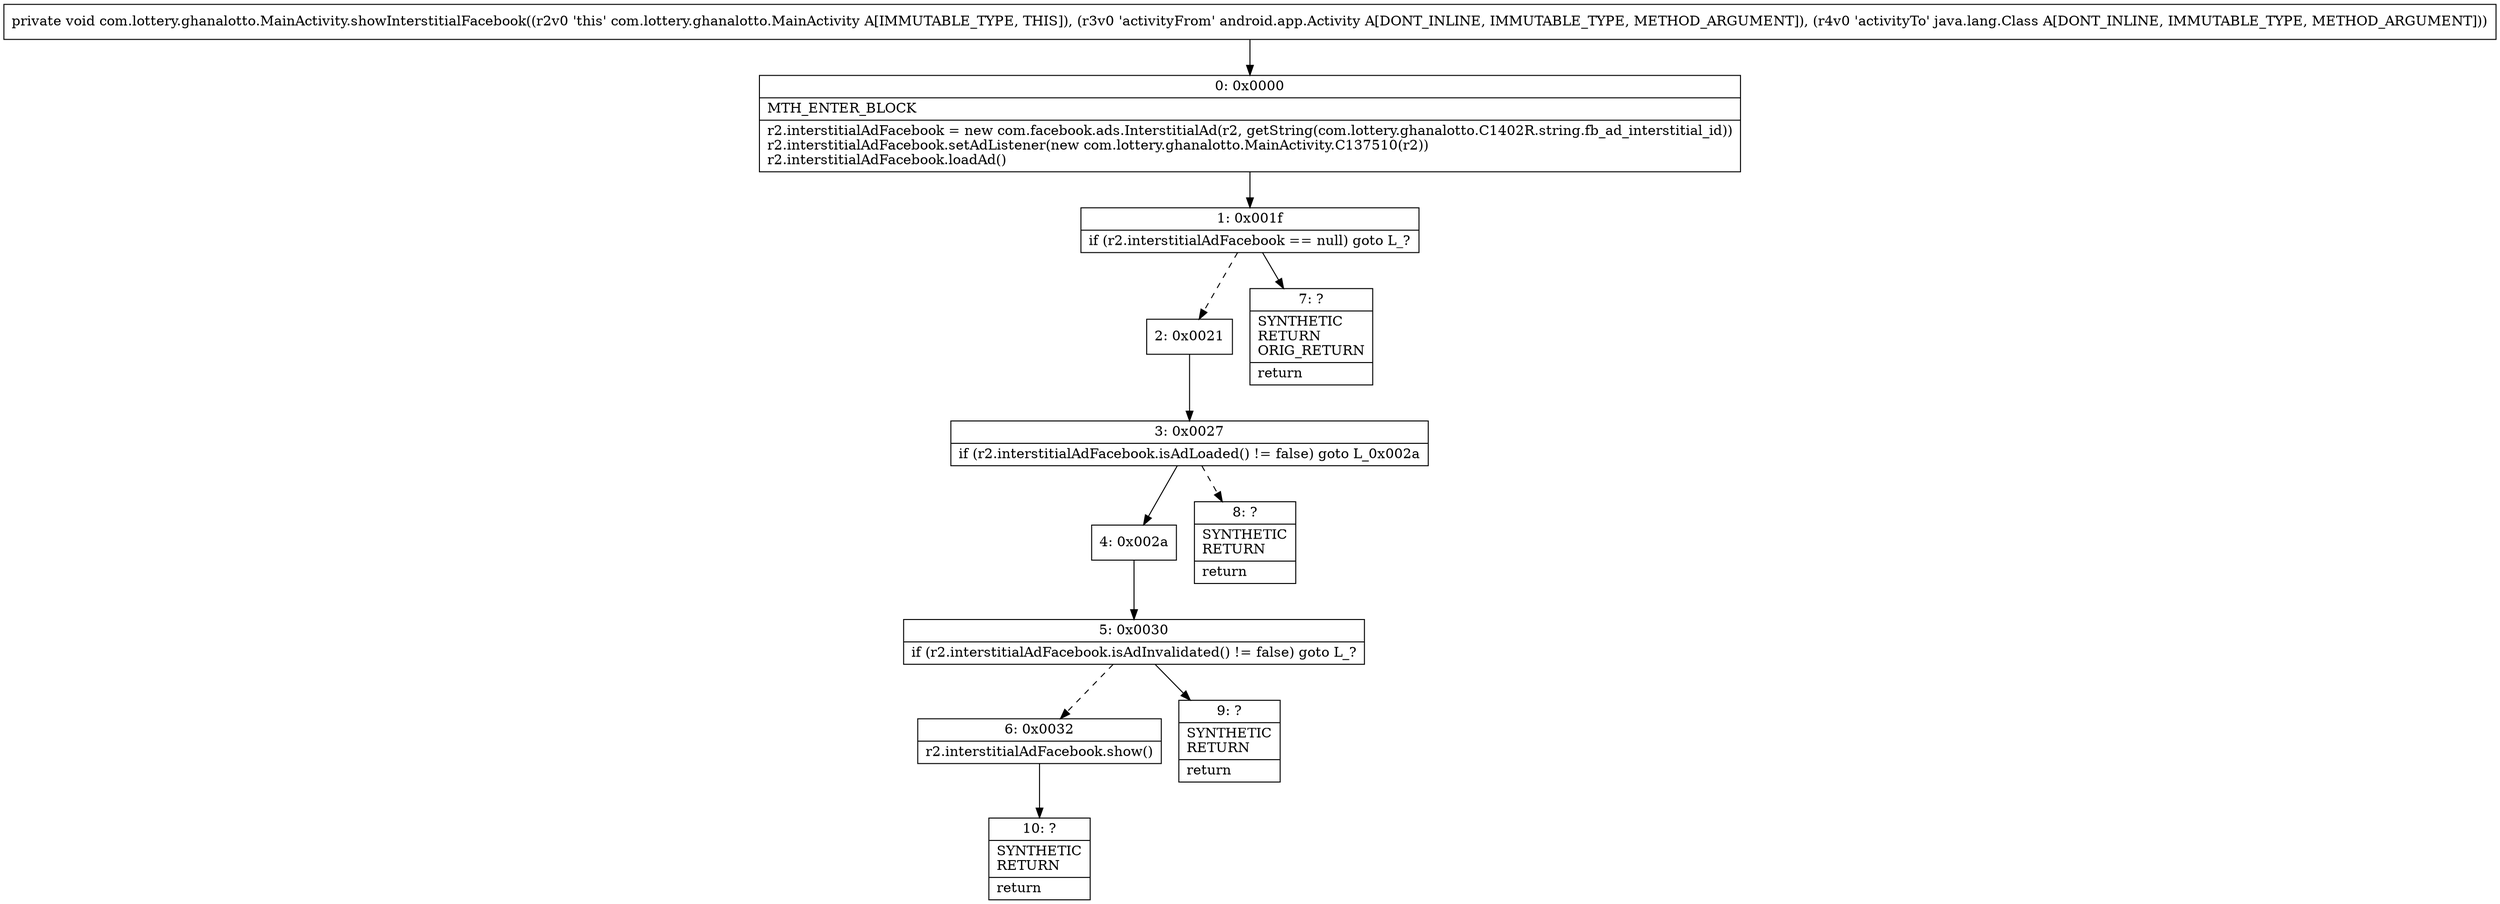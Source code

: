 digraph "CFG forcom.lottery.ghanalotto.MainActivity.showInterstitialFacebook(Landroid\/app\/Activity;Ljava\/lang\/Class;)V" {
Node_0 [shape=record,label="{0\:\ 0x0000|MTH_ENTER_BLOCK\l|r2.interstitialAdFacebook = new com.facebook.ads.InterstitialAd(r2, getString(com.lottery.ghanalotto.C1402R.string.fb_ad_interstitial_id))\lr2.interstitialAdFacebook.setAdListener(new com.lottery.ghanalotto.MainActivity.C137510(r2))\lr2.interstitialAdFacebook.loadAd()\l}"];
Node_1 [shape=record,label="{1\:\ 0x001f|if (r2.interstitialAdFacebook == null) goto L_?\l}"];
Node_2 [shape=record,label="{2\:\ 0x0021}"];
Node_3 [shape=record,label="{3\:\ 0x0027|if (r2.interstitialAdFacebook.isAdLoaded() != false) goto L_0x002a\l}"];
Node_4 [shape=record,label="{4\:\ 0x002a}"];
Node_5 [shape=record,label="{5\:\ 0x0030|if (r2.interstitialAdFacebook.isAdInvalidated() != false) goto L_?\l}"];
Node_6 [shape=record,label="{6\:\ 0x0032|r2.interstitialAdFacebook.show()\l}"];
Node_7 [shape=record,label="{7\:\ ?|SYNTHETIC\lRETURN\lORIG_RETURN\l|return\l}"];
Node_8 [shape=record,label="{8\:\ ?|SYNTHETIC\lRETURN\l|return\l}"];
Node_9 [shape=record,label="{9\:\ ?|SYNTHETIC\lRETURN\l|return\l}"];
Node_10 [shape=record,label="{10\:\ ?|SYNTHETIC\lRETURN\l|return\l}"];
MethodNode[shape=record,label="{private void com.lottery.ghanalotto.MainActivity.showInterstitialFacebook((r2v0 'this' com.lottery.ghanalotto.MainActivity A[IMMUTABLE_TYPE, THIS]), (r3v0 'activityFrom' android.app.Activity A[DONT_INLINE, IMMUTABLE_TYPE, METHOD_ARGUMENT]), (r4v0 'activityTo' java.lang.Class A[DONT_INLINE, IMMUTABLE_TYPE, METHOD_ARGUMENT])) }"];
MethodNode -> Node_0;
Node_0 -> Node_1;
Node_1 -> Node_2[style=dashed];
Node_1 -> Node_7;
Node_2 -> Node_3;
Node_3 -> Node_4;
Node_3 -> Node_8[style=dashed];
Node_4 -> Node_5;
Node_5 -> Node_6[style=dashed];
Node_5 -> Node_9;
Node_6 -> Node_10;
}

